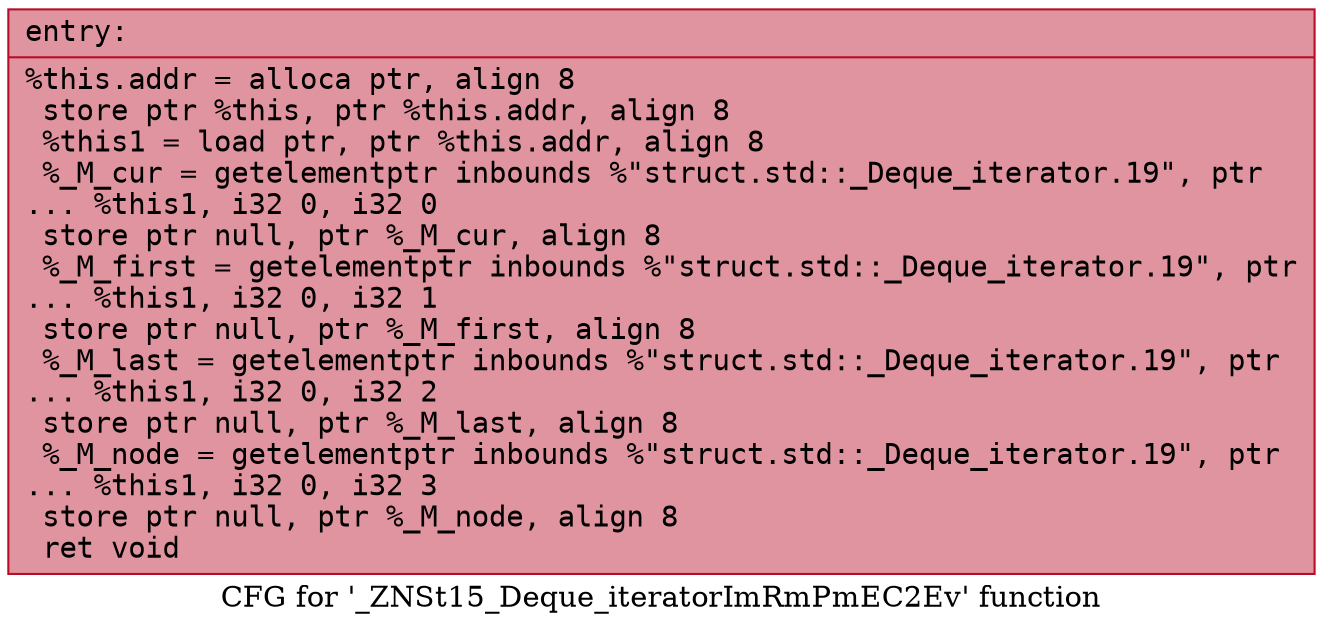 digraph "CFG for '_ZNSt15_Deque_iteratorImRmPmEC2Ev' function" {
	label="CFG for '_ZNSt15_Deque_iteratorImRmPmEC2Ev' function";

	Node0x560dc9fda2c0 [shape=record,color="#b70d28ff", style=filled, fillcolor="#b70d2870" fontname="Courier",label="{entry:\l|  %this.addr = alloca ptr, align 8\l  store ptr %this, ptr %this.addr, align 8\l  %this1 = load ptr, ptr %this.addr, align 8\l  %_M_cur = getelementptr inbounds %\"struct.std::_Deque_iterator.19\", ptr\l... %this1, i32 0, i32 0\l  store ptr null, ptr %_M_cur, align 8\l  %_M_first = getelementptr inbounds %\"struct.std::_Deque_iterator.19\", ptr\l... %this1, i32 0, i32 1\l  store ptr null, ptr %_M_first, align 8\l  %_M_last = getelementptr inbounds %\"struct.std::_Deque_iterator.19\", ptr\l... %this1, i32 0, i32 2\l  store ptr null, ptr %_M_last, align 8\l  %_M_node = getelementptr inbounds %\"struct.std::_Deque_iterator.19\", ptr\l... %this1, i32 0, i32 3\l  store ptr null, ptr %_M_node, align 8\l  ret void\l}"];
}
